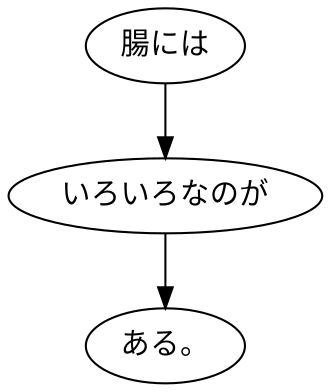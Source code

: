 digraph graph6540 {
	node0 [label="腸には"];
	node1 [label="いろいろなのが"];
	node2 [label="ある。"];
	node0 -> node1;
	node1 -> node2;
}
